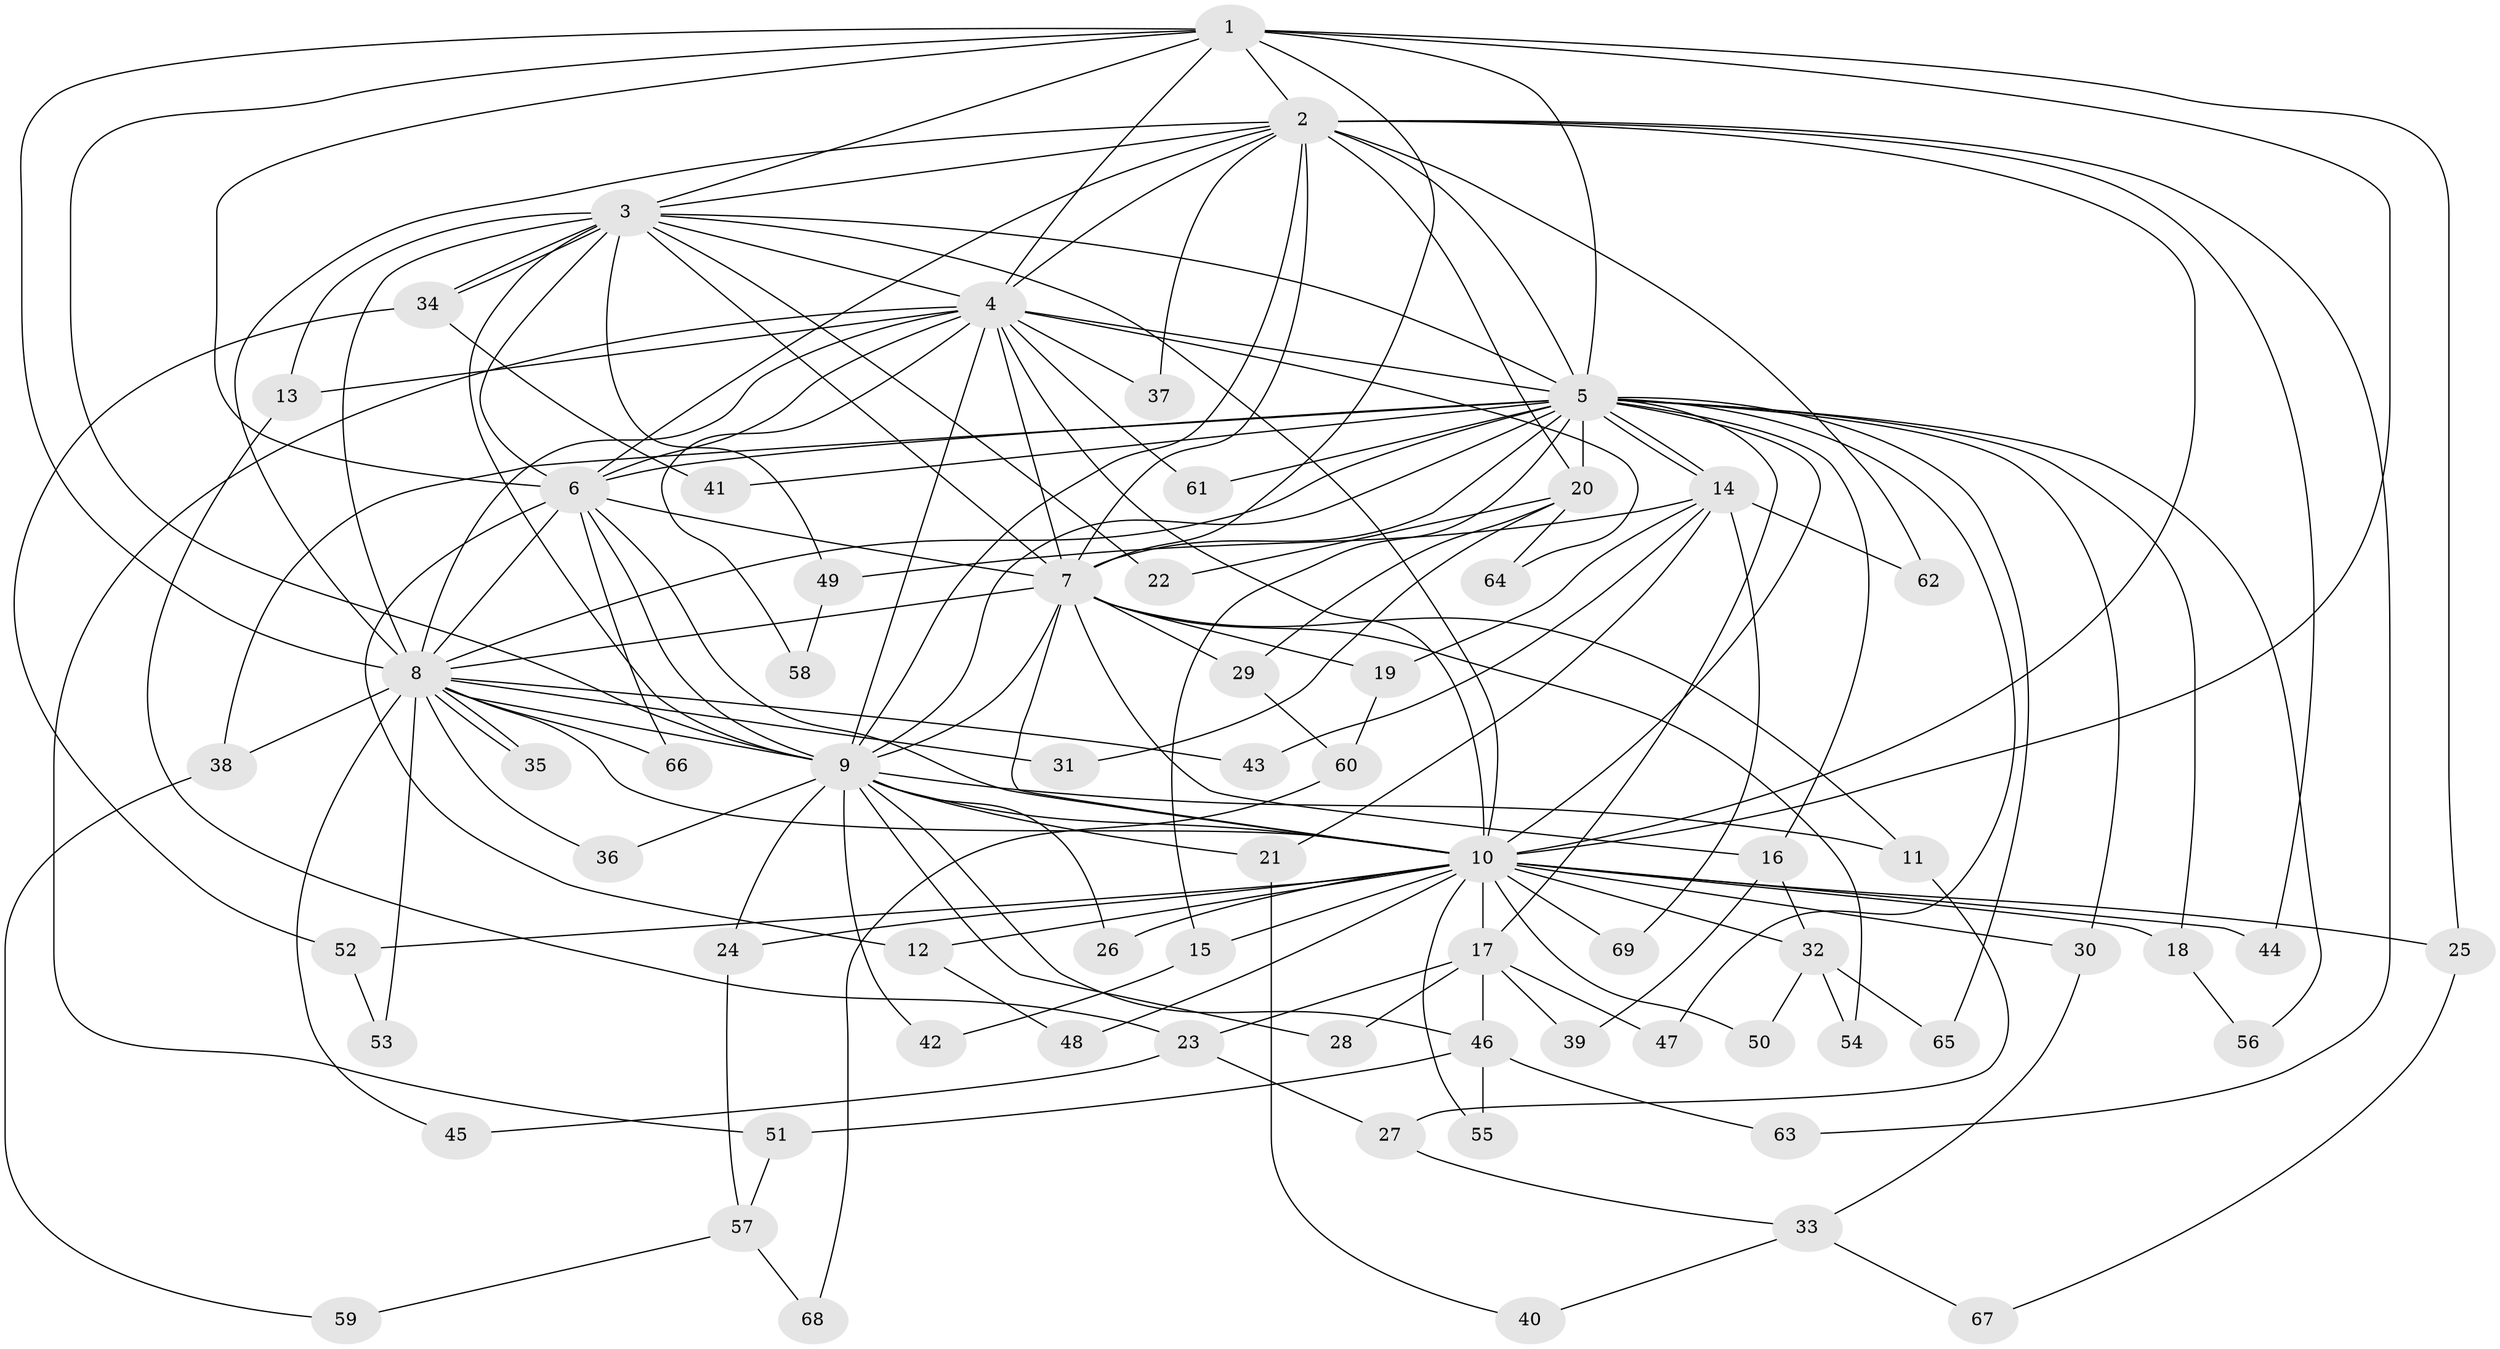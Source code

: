 // Generated by graph-tools (version 1.1) at 2025/43/03/09/25 04:43:03]
// undirected, 69 vertices, 163 edges
graph export_dot {
graph [start="1"]
  node [color=gray90,style=filled];
  1;
  2;
  3;
  4;
  5;
  6;
  7;
  8;
  9;
  10;
  11;
  12;
  13;
  14;
  15;
  16;
  17;
  18;
  19;
  20;
  21;
  22;
  23;
  24;
  25;
  26;
  27;
  28;
  29;
  30;
  31;
  32;
  33;
  34;
  35;
  36;
  37;
  38;
  39;
  40;
  41;
  42;
  43;
  44;
  45;
  46;
  47;
  48;
  49;
  50;
  51;
  52;
  53;
  54;
  55;
  56;
  57;
  58;
  59;
  60;
  61;
  62;
  63;
  64;
  65;
  66;
  67;
  68;
  69;
  1 -- 2;
  1 -- 3;
  1 -- 4;
  1 -- 5;
  1 -- 6;
  1 -- 7;
  1 -- 8;
  1 -- 9;
  1 -- 10;
  1 -- 25;
  2 -- 3;
  2 -- 4;
  2 -- 5;
  2 -- 6;
  2 -- 7;
  2 -- 8;
  2 -- 9;
  2 -- 10;
  2 -- 20;
  2 -- 37;
  2 -- 44;
  2 -- 62;
  2 -- 63;
  3 -- 4;
  3 -- 5;
  3 -- 6;
  3 -- 7;
  3 -- 8;
  3 -- 9;
  3 -- 10;
  3 -- 13;
  3 -- 22;
  3 -- 34;
  3 -- 34;
  3 -- 49;
  4 -- 5;
  4 -- 6;
  4 -- 7;
  4 -- 8;
  4 -- 9;
  4 -- 10;
  4 -- 13;
  4 -- 37;
  4 -- 51;
  4 -- 58;
  4 -- 61;
  4 -- 64;
  5 -- 6;
  5 -- 7;
  5 -- 8;
  5 -- 9;
  5 -- 10;
  5 -- 14;
  5 -- 14;
  5 -- 15;
  5 -- 16;
  5 -- 17;
  5 -- 18;
  5 -- 20;
  5 -- 30;
  5 -- 38;
  5 -- 41;
  5 -- 47;
  5 -- 56;
  5 -- 61;
  5 -- 65;
  6 -- 7;
  6 -- 8;
  6 -- 9;
  6 -- 10;
  6 -- 12;
  6 -- 66;
  7 -- 8;
  7 -- 9;
  7 -- 10;
  7 -- 11;
  7 -- 16;
  7 -- 19;
  7 -- 29;
  7 -- 54;
  8 -- 9;
  8 -- 10;
  8 -- 31;
  8 -- 35;
  8 -- 35;
  8 -- 36;
  8 -- 38;
  8 -- 43;
  8 -- 45;
  8 -- 53;
  8 -- 66;
  9 -- 10;
  9 -- 11;
  9 -- 21;
  9 -- 24;
  9 -- 26;
  9 -- 28;
  9 -- 36;
  9 -- 42;
  9 -- 46;
  10 -- 12;
  10 -- 15;
  10 -- 17;
  10 -- 18;
  10 -- 24;
  10 -- 25;
  10 -- 26;
  10 -- 30;
  10 -- 32;
  10 -- 44;
  10 -- 48;
  10 -- 50;
  10 -- 52;
  10 -- 55;
  10 -- 69;
  11 -- 27;
  12 -- 48;
  13 -- 23;
  14 -- 19;
  14 -- 21;
  14 -- 43;
  14 -- 49;
  14 -- 62;
  14 -- 69;
  15 -- 42;
  16 -- 32;
  16 -- 39;
  17 -- 23;
  17 -- 28;
  17 -- 39;
  17 -- 46;
  17 -- 47;
  18 -- 56;
  19 -- 60;
  20 -- 22;
  20 -- 29;
  20 -- 31;
  20 -- 64;
  21 -- 40;
  23 -- 27;
  23 -- 45;
  24 -- 57;
  25 -- 67;
  27 -- 33;
  29 -- 60;
  30 -- 33;
  32 -- 50;
  32 -- 54;
  32 -- 65;
  33 -- 40;
  33 -- 67;
  34 -- 41;
  34 -- 52;
  38 -- 59;
  46 -- 51;
  46 -- 55;
  46 -- 63;
  49 -- 58;
  51 -- 57;
  52 -- 53;
  57 -- 59;
  57 -- 68;
  60 -- 68;
}
